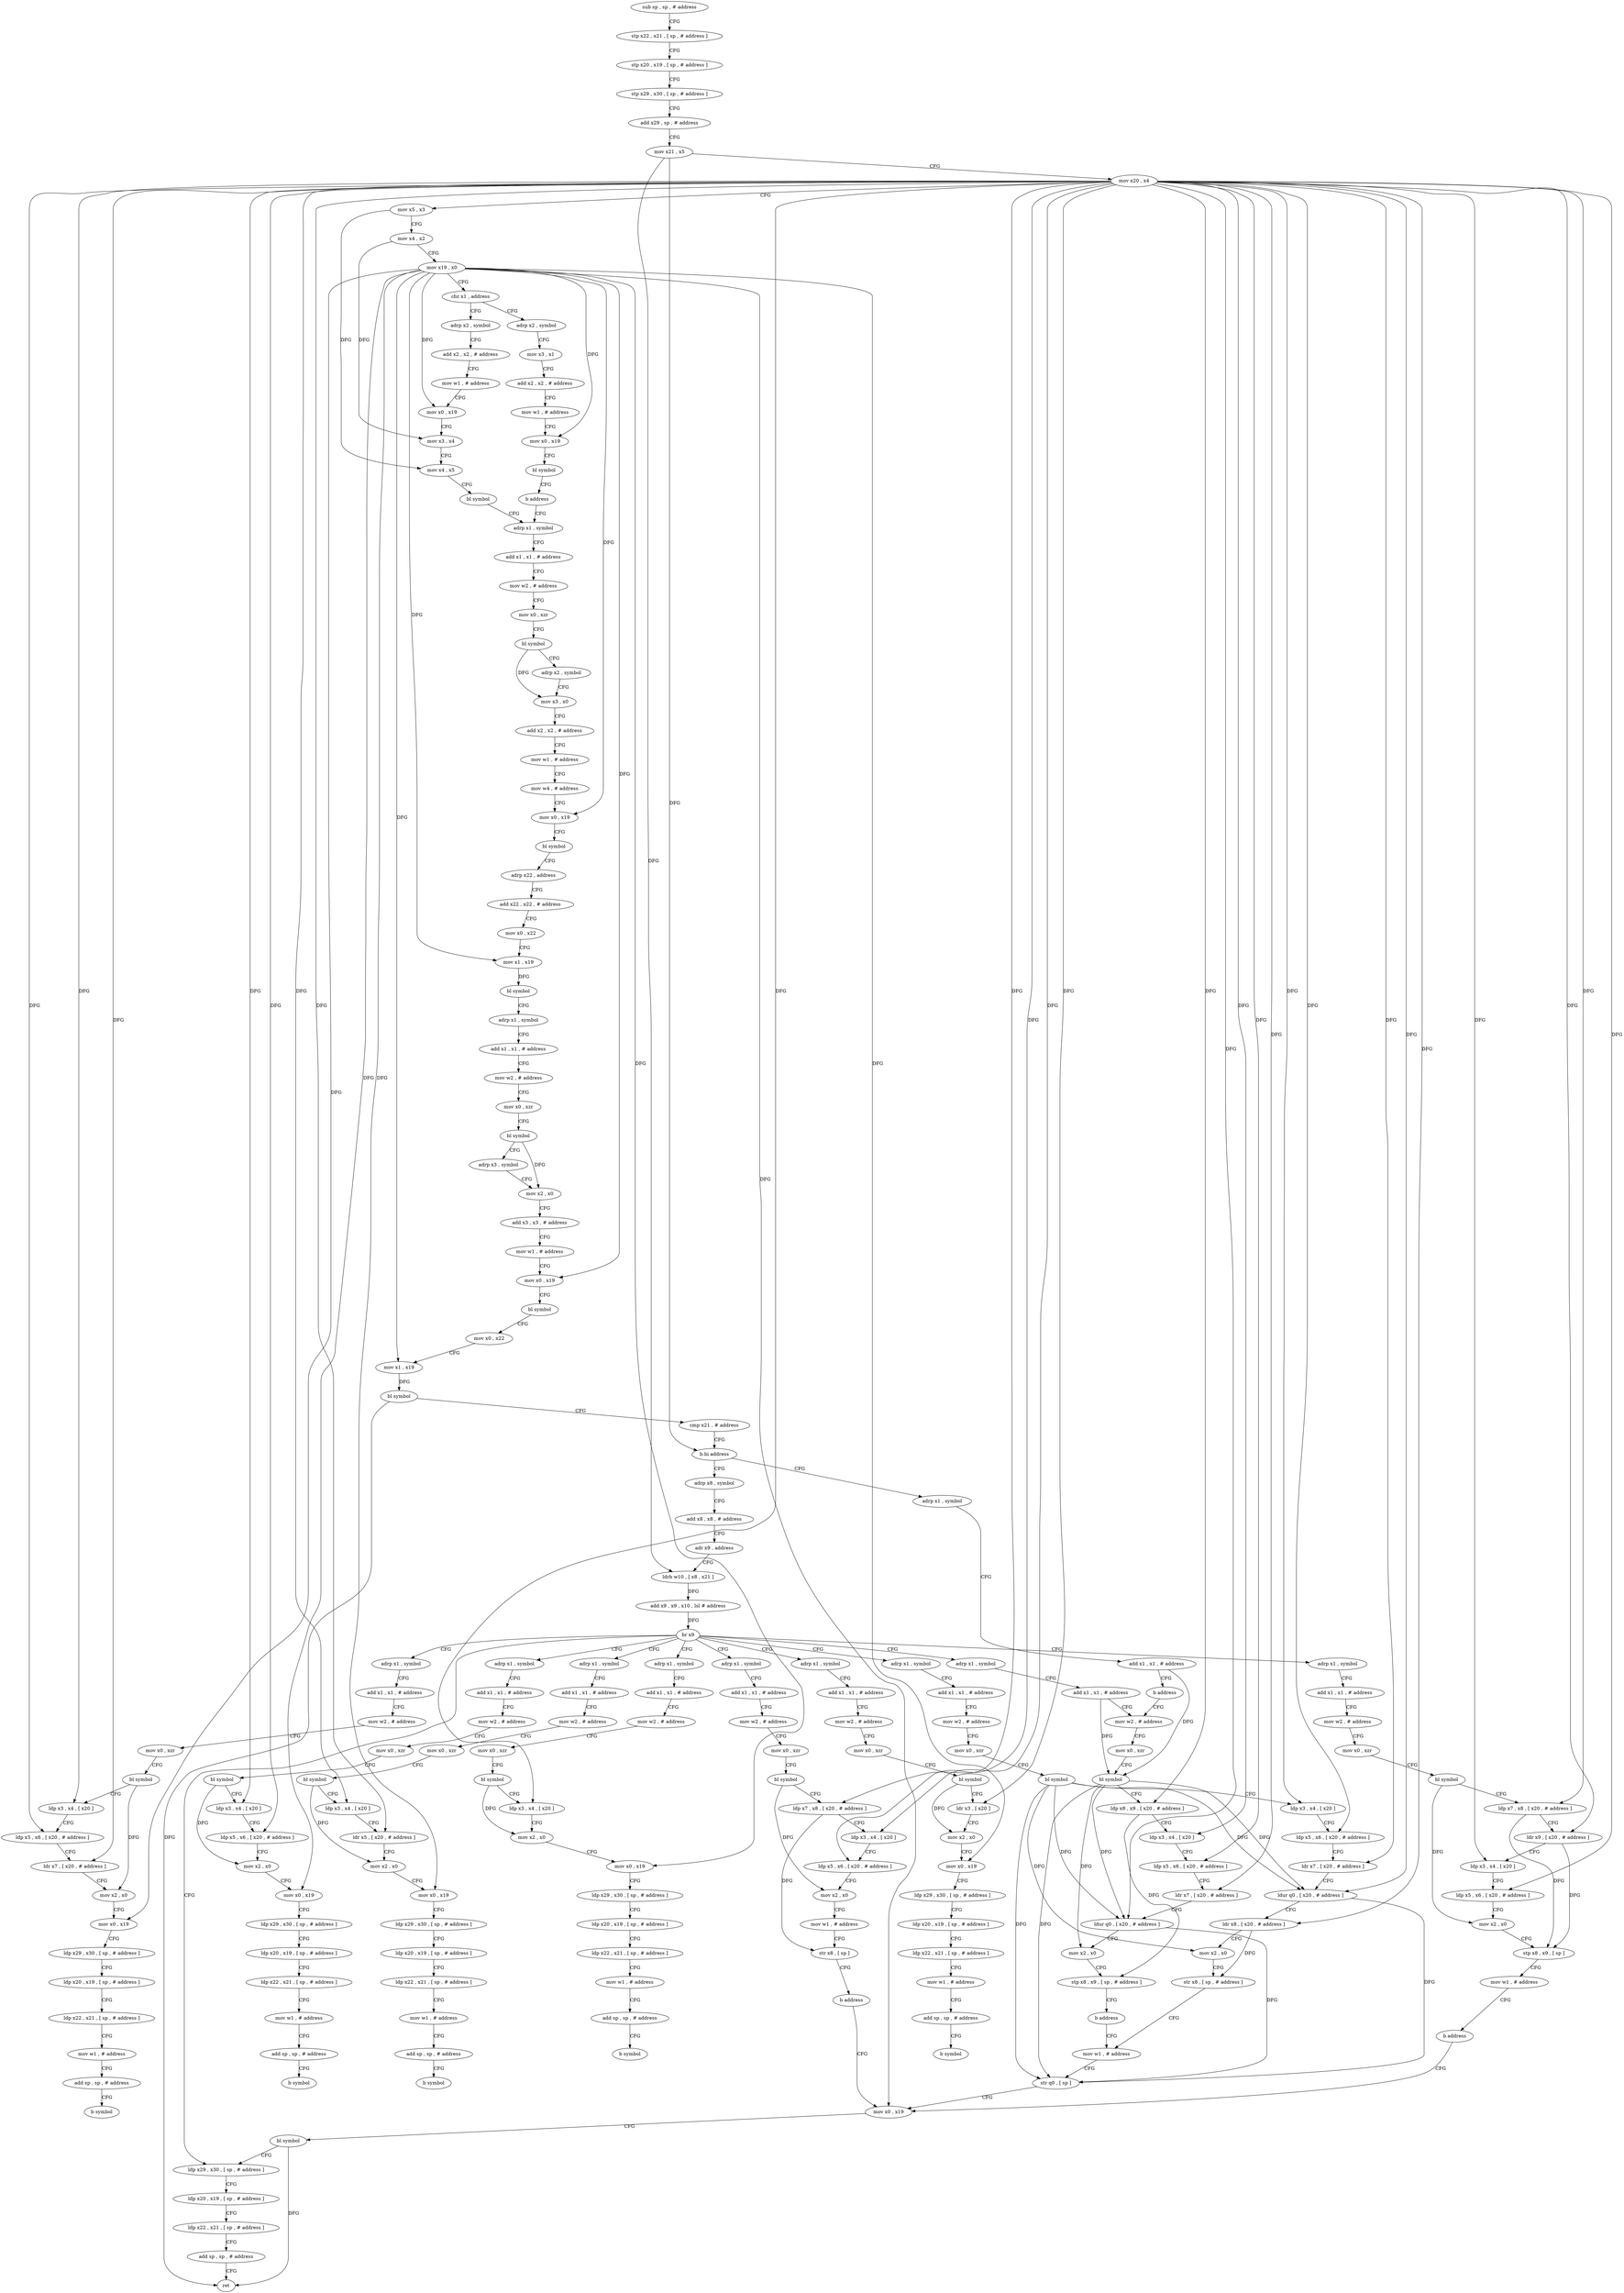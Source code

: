 digraph "func" {
"4213992" [label = "sub sp , sp , # address" ]
"4213996" [label = "stp x22 , x21 , [ sp , # address ]" ]
"4214000" [label = "stp x20 , x19 , [ sp , # address ]" ]
"4214004" [label = "stp x29 , x30 , [ sp , # address ]" ]
"4214008" [label = "add x29 , sp , # address" ]
"4214012" [label = "mov x21 , x5" ]
"4214016" [label = "mov x20 , x4" ]
"4214020" [label = "mov x5 , x3" ]
"4214024" [label = "mov x4 , x2" ]
"4214028" [label = "mov x19 , x0" ]
"4214032" [label = "cbz x1 , address" ]
"4214064" [label = "adrp x2 , symbol" ]
"4214036" [label = "adrp x2 , symbol" ]
"4214068" [label = "add x2 , x2 , # address" ]
"4214072" [label = "mov w1 , # address" ]
"4214076" [label = "mov x0 , x19" ]
"4214080" [label = "mov x3 , x4" ]
"4214084" [label = "mov x4 , x5" ]
"4214088" [label = "bl symbol" ]
"4214092" [label = "adrp x1 , symbol" ]
"4214040" [label = "mov x3 , x1" ]
"4214044" [label = "add x2 , x2 , # address" ]
"4214048" [label = "mov w1 , # address" ]
"4214052" [label = "mov x0 , x19" ]
"4214056" [label = "bl symbol" ]
"4214060" [label = "b address" ]
"4214304" [label = "adrp x1 , symbol" ]
"4214308" [label = "add x1 , x1 , # address" ]
"4214312" [label = "b address" ]
"4214664" [label = "mov w2 , # address" ]
"4214224" [label = "adrp x8 , symbol" ]
"4214228" [label = "add x8 , x8 , # address" ]
"4214232" [label = "adr x9 , address" ]
"4214236" [label = "ldrb w10 , [ x8 , x21 ]" ]
"4214240" [label = "add x9 , x9 , x10 , lsl # address" ]
"4214244" [label = "br x9" ]
"4214248" [label = "adrp x1 , symbol" ]
"4214316" [label = "adrp x1 , symbol" ]
"4214372" [label = "adrp x1 , symbol" ]
"4214432" [label = "adrp x1 , symbol" ]
"4214492" [label = "adrp x1 , symbol" ]
"4214556" [label = "adrp x1 , symbol" ]
"4214604" [label = "adrp x1 , symbol" ]
"4214656" [label = "adrp x1 , symbol" ]
"4214708" [label = "adrp x1 , symbol" ]
"4214772" [label = "ldp x29 , x30 , [ sp , # address ]" ]
"4214096" [label = "add x1 , x1 , # address" ]
"4214100" [label = "mov w2 , # address" ]
"4214104" [label = "mov x0 , xzr" ]
"4214108" [label = "bl symbol" ]
"4214112" [label = "adrp x2 , symbol" ]
"4214116" [label = "mov x3 , x0" ]
"4214120" [label = "add x2 , x2 , # address" ]
"4214124" [label = "mov w1 , # address" ]
"4214128" [label = "mov w4 , # address" ]
"4214132" [label = "mov x0 , x19" ]
"4214136" [label = "bl symbol" ]
"4214140" [label = "adrp x22 , address" ]
"4214144" [label = "add x22 , x22 , # address" ]
"4214148" [label = "mov x0 , x22" ]
"4214152" [label = "mov x1 , x19" ]
"4214156" [label = "bl symbol" ]
"4214160" [label = "adrp x1 , symbol" ]
"4214164" [label = "add x1 , x1 , # address" ]
"4214168" [label = "mov w2 , # address" ]
"4214172" [label = "mov x0 , xzr" ]
"4214176" [label = "bl symbol" ]
"4214180" [label = "adrp x3 , symbol" ]
"4214184" [label = "mov x2 , x0" ]
"4214188" [label = "add x3 , x3 , # address" ]
"4214192" [label = "mov w1 , # address" ]
"4214196" [label = "mov x0 , x19" ]
"4214200" [label = "bl symbol" ]
"4214204" [label = "mov x0 , x22" ]
"4214208" [label = "mov x1 , x19" ]
"4214212" [label = "bl symbol" ]
"4214216" [label = "cmp x21 , # address" ]
"4214220" [label = "b.hi address" ]
"4214668" [label = "mov x0 , xzr" ]
"4214672" [label = "bl symbol" ]
"4214676" [label = "ldp x8 , x9 , [ x20 , # address ]" ]
"4214680" [label = "ldp x3 , x4 , [ x20 ]" ]
"4214684" [label = "ldp x5 , x6 , [ x20 , # address ]" ]
"4214688" [label = "ldr x7 , [ x20 , # address ]" ]
"4214692" [label = "ldur q0 , [ x20 , # address ]" ]
"4214696" [label = "mov x2 , x0" ]
"4214700" [label = "stp x8 , x9 , [ sp , # address ]" ]
"4214704" [label = "b address" ]
"4214756" [label = "mov w1 , # address" ]
"4214252" [label = "add x1 , x1 , # address" ]
"4214256" [label = "mov w2 , # address" ]
"4214260" [label = "mov x0 , xzr" ]
"4214264" [label = "bl symbol" ]
"4214268" [label = "ldr x3 , [ x20 ]" ]
"4214272" [label = "mov x2 , x0" ]
"4214276" [label = "mov x0 , x19" ]
"4214280" [label = "ldp x29 , x30 , [ sp , # address ]" ]
"4214284" [label = "ldp x20 , x19 , [ sp , # address ]" ]
"4214288" [label = "ldp x22 , x21 , [ sp , # address ]" ]
"4214292" [label = "mov w1 , # address" ]
"4214296" [label = "add sp , sp , # address" ]
"4214300" [label = "b symbol" ]
"4214320" [label = "add x1 , x1 , # address" ]
"4214324" [label = "mov w2 , # address" ]
"4214328" [label = "mov x0 , xzr" ]
"4214332" [label = "bl symbol" ]
"4214336" [label = "ldp x3 , x4 , [ x20 ]" ]
"4214340" [label = "mov x2 , x0" ]
"4214344" [label = "mov x0 , x19" ]
"4214348" [label = "ldp x29 , x30 , [ sp , # address ]" ]
"4214352" [label = "ldp x20 , x19 , [ sp , # address ]" ]
"4214356" [label = "ldp x22 , x21 , [ sp , # address ]" ]
"4214360" [label = "mov w1 , # address" ]
"4214364" [label = "add sp , sp , # address" ]
"4214368" [label = "b symbol" ]
"4214376" [label = "add x1 , x1 , # address" ]
"4214380" [label = "mov w2 , # address" ]
"4214384" [label = "mov x0 , xzr" ]
"4214388" [label = "bl symbol" ]
"4214392" [label = "ldp x3 , x4 , [ x20 ]" ]
"4214396" [label = "ldr x5 , [ x20 , # address ]" ]
"4214400" [label = "mov x2 , x0" ]
"4214404" [label = "mov x0 , x19" ]
"4214408" [label = "ldp x29 , x30 , [ sp , # address ]" ]
"4214412" [label = "ldp x20 , x19 , [ sp , # address ]" ]
"4214416" [label = "ldp x22 , x21 , [ sp , # address ]" ]
"4214420" [label = "mov w1 , # address" ]
"4214424" [label = "add sp , sp , # address" ]
"4214428" [label = "b symbol" ]
"4214436" [label = "add x1 , x1 , # address" ]
"4214440" [label = "mov w2 , # address" ]
"4214444" [label = "mov x0 , xzr" ]
"4214448" [label = "bl symbol" ]
"4214452" [label = "ldp x3 , x4 , [ x20 ]" ]
"4214456" [label = "ldp x5 , x6 , [ x20 , # address ]" ]
"4214460" [label = "mov x2 , x0" ]
"4214464" [label = "mov x0 , x19" ]
"4214468" [label = "ldp x29 , x30 , [ sp , # address ]" ]
"4214472" [label = "ldp x20 , x19 , [ sp , # address ]" ]
"4214476" [label = "ldp x22 , x21 , [ sp , # address ]" ]
"4214480" [label = "mov w1 , # address" ]
"4214484" [label = "add sp , sp , # address" ]
"4214488" [label = "b symbol" ]
"4214496" [label = "add x1 , x1 , # address" ]
"4214500" [label = "mov w2 , # address" ]
"4214504" [label = "mov x0 , xzr" ]
"4214508" [label = "bl symbol" ]
"4214512" [label = "ldp x3 , x4 , [ x20 ]" ]
"4214516" [label = "ldp x5 , x6 , [ x20 , # address ]" ]
"4214520" [label = "ldr x7 , [ x20 , # address ]" ]
"4214524" [label = "mov x2 , x0" ]
"4214528" [label = "mov x0 , x19" ]
"4214532" [label = "ldp x29 , x30 , [ sp , # address ]" ]
"4214536" [label = "ldp x20 , x19 , [ sp , # address ]" ]
"4214540" [label = "ldp x22 , x21 , [ sp , # address ]" ]
"4214544" [label = "mov w1 , # address" ]
"4214548" [label = "add sp , sp , # address" ]
"4214552" [label = "b symbol" ]
"4214560" [label = "add x1 , x1 , # address" ]
"4214564" [label = "mov w2 , # address" ]
"4214568" [label = "mov x0 , xzr" ]
"4214572" [label = "bl symbol" ]
"4214576" [label = "ldp x7 , x8 , [ x20 , # address ]" ]
"4214580" [label = "ldp x3 , x4 , [ x20 ]" ]
"4214584" [label = "ldp x5 , x6 , [ x20 , # address ]" ]
"4214588" [label = "mov x2 , x0" ]
"4214592" [label = "mov w1 , # address" ]
"4214596" [label = "str x8 , [ sp ]" ]
"4214600" [label = "b address" ]
"4214764" [label = "mov x0 , x19" ]
"4214608" [label = "add x1 , x1 , # address" ]
"4214612" [label = "mov w2 , # address" ]
"4214616" [label = "mov x0 , xzr" ]
"4214620" [label = "bl symbol" ]
"4214624" [label = "ldp x7 , x8 , [ x20 , # address ]" ]
"4214628" [label = "ldr x9 , [ x20 , # address ]" ]
"4214632" [label = "ldp x3 , x4 , [ x20 ]" ]
"4214636" [label = "ldp x5 , x6 , [ x20 , # address ]" ]
"4214640" [label = "mov x2 , x0" ]
"4214644" [label = "stp x8 , x9 , [ sp ]" ]
"4214648" [label = "mov w1 , # address" ]
"4214652" [label = "b address" ]
"4214660" [label = "add x1 , x1 , # address" ]
"4214712" [label = "add x1 , x1 , # address" ]
"4214716" [label = "mov w2 , # address" ]
"4214720" [label = "mov x0 , xzr" ]
"4214724" [label = "bl symbol" ]
"4214728" [label = "ldp x3 , x4 , [ x20 ]" ]
"4214732" [label = "ldp x5 , x6 , [ x20 , # address ]" ]
"4214736" [label = "ldr x7 , [ x20 , # address ]" ]
"4214740" [label = "ldur q0 , [ x20 , # address ]" ]
"4214744" [label = "ldr x8 , [ x20 , # address ]" ]
"4214748" [label = "mov x2 , x0" ]
"4214752" [label = "str x8 , [ sp , # address ]" ]
"4214776" [label = "ldp x20 , x19 , [ sp , # address ]" ]
"4214780" [label = "ldp x22 , x21 , [ sp , # address ]" ]
"4214784" [label = "add sp , sp , # address" ]
"4214788" [label = "ret" ]
"4214760" [label = "str q0 , [ sp ]" ]
"4214768" [label = "bl symbol" ]
"4213992" -> "4213996" [ label = "CFG" ]
"4213996" -> "4214000" [ label = "CFG" ]
"4214000" -> "4214004" [ label = "CFG" ]
"4214004" -> "4214008" [ label = "CFG" ]
"4214008" -> "4214012" [ label = "CFG" ]
"4214012" -> "4214016" [ label = "CFG" ]
"4214012" -> "4214220" [ label = "DFG" ]
"4214012" -> "4214236" [ label = "DFG" ]
"4214016" -> "4214020" [ label = "CFG" ]
"4214016" -> "4214676" [ label = "DFG" ]
"4214016" -> "4214680" [ label = "DFG" ]
"4214016" -> "4214684" [ label = "DFG" ]
"4214016" -> "4214688" [ label = "DFG" ]
"4214016" -> "4214692" [ label = "DFG" ]
"4214016" -> "4214268" [ label = "DFG" ]
"4214016" -> "4214336" [ label = "DFG" ]
"4214016" -> "4214392" [ label = "DFG" ]
"4214016" -> "4214396" [ label = "DFG" ]
"4214016" -> "4214452" [ label = "DFG" ]
"4214016" -> "4214456" [ label = "DFG" ]
"4214016" -> "4214512" [ label = "DFG" ]
"4214016" -> "4214516" [ label = "DFG" ]
"4214016" -> "4214520" [ label = "DFG" ]
"4214016" -> "4214576" [ label = "DFG" ]
"4214016" -> "4214580" [ label = "DFG" ]
"4214016" -> "4214584" [ label = "DFG" ]
"4214016" -> "4214624" [ label = "DFG" ]
"4214016" -> "4214628" [ label = "DFG" ]
"4214016" -> "4214632" [ label = "DFG" ]
"4214016" -> "4214636" [ label = "DFG" ]
"4214016" -> "4214728" [ label = "DFG" ]
"4214016" -> "4214732" [ label = "DFG" ]
"4214016" -> "4214736" [ label = "DFG" ]
"4214016" -> "4214740" [ label = "DFG" ]
"4214016" -> "4214744" [ label = "DFG" ]
"4214020" -> "4214024" [ label = "CFG" ]
"4214020" -> "4214084" [ label = "DFG" ]
"4214024" -> "4214028" [ label = "CFG" ]
"4214024" -> "4214080" [ label = "DFG" ]
"4214028" -> "4214032" [ label = "CFG" ]
"4214028" -> "4214076" [ label = "DFG" ]
"4214028" -> "4214052" [ label = "DFG" ]
"4214028" -> "4214132" [ label = "DFG" ]
"4214028" -> "4214152" [ label = "DFG" ]
"4214028" -> "4214196" [ label = "DFG" ]
"4214028" -> "4214208" [ label = "DFG" ]
"4214028" -> "4214276" [ label = "DFG" ]
"4214028" -> "4214344" [ label = "DFG" ]
"4214028" -> "4214404" [ label = "DFG" ]
"4214028" -> "4214464" [ label = "DFG" ]
"4214028" -> "4214528" [ label = "DFG" ]
"4214028" -> "4214764" [ label = "DFG" ]
"4214032" -> "4214064" [ label = "CFG" ]
"4214032" -> "4214036" [ label = "CFG" ]
"4214064" -> "4214068" [ label = "CFG" ]
"4214036" -> "4214040" [ label = "CFG" ]
"4214068" -> "4214072" [ label = "CFG" ]
"4214072" -> "4214076" [ label = "CFG" ]
"4214076" -> "4214080" [ label = "CFG" ]
"4214080" -> "4214084" [ label = "CFG" ]
"4214084" -> "4214088" [ label = "CFG" ]
"4214088" -> "4214092" [ label = "CFG" ]
"4214092" -> "4214096" [ label = "CFG" ]
"4214040" -> "4214044" [ label = "CFG" ]
"4214044" -> "4214048" [ label = "CFG" ]
"4214048" -> "4214052" [ label = "CFG" ]
"4214052" -> "4214056" [ label = "CFG" ]
"4214056" -> "4214060" [ label = "CFG" ]
"4214060" -> "4214092" [ label = "CFG" ]
"4214304" -> "4214308" [ label = "CFG" ]
"4214308" -> "4214312" [ label = "CFG" ]
"4214308" -> "4214672" [ label = "DFG" ]
"4214312" -> "4214664" [ label = "CFG" ]
"4214664" -> "4214668" [ label = "CFG" ]
"4214224" -> "4214228" [ label = "CFG" ]
"4214228" -> "4214232" [ label = "CFG" ]
"4214232" -> "4214236" [ label = "CFG" ]
"4214236" -> "4214240" [ label = "DFG" ]
"4214240" -> "4214244" [ label = "DFG" ]
"4214244" -> "4214248" [ label = "CFG" ]
"4214244" -> "4214316" [ label = "CFG" ]
"4214244" -> "4214372" [ label = "CFG" ]
"4214244" -> "4214432" [ label = "CFG" ]
"4214244" -> "4214492" [ label = "CFG" ]
"4214244" -> "4214556" [ label = "CFG" ]
"4214244" -> "4214604" [ label = "CFG" ]
"4214244" -> "4214656" [ label = "CFG" ]
"4214244" -> "4214708" [ label = "CFG" ]
"4214244" -> "4214772" [ label = "CFG" ]
"4214248" -> "4214252" [ label = "CFG" ]
"4214316" -> "4214320" [ label = "CFG" ]
"4214372" -> "4214376" [ label = "CFG" ]
"4214432" -> "4214436" [ label = "CFG" ]
"4214492" -> "4214496" [ label = "CFG" ]
"4214556" -> "4214560" [ label = "CFG" ]
"4214604" -> "4214608" [ label = "CFG" ]
"4214656" -> "4214660" [ label = "CFG" ]
"4214708" -> "4214712" [ label = "CFG" ]
"4214772" -> "4214776" [ label = "CFG" ]
"4214096" -> "4214100" [ label = "CFG" ]
"4214100" -> "4214104" [ label = "CFG" ]
"4214104" -> "4214108" [ label = "CFG" ]
"4214108" -> "4214112" [ label = "CFG" ]
"4214108" -> "4214116" [ label = "DFG" ]
"4214112" -> "4214116" [ label = "CFG" ]
"4214116" -> "4214120" [ label = "CFG" ]
"4214120" -> "4214124" [ label = "CFG" ]
"4214124" -> "4214128" [ label = "CFG" ]
"4214128" -> "4214132" [ label = "CFG" ]
"4214132" -> "4214136" [ label = "CFG" ]
"4214136" -> "4214140" [ label = "CFG" ]
"4214140" -> "4214144" [ label = "CFG" ]
"4214144" -> "4214148" [ label = "CFG" ]
"4214148" -> "4214152" [ label = "CFG" ]
"4214152" -> "4214156" [ label = "DFG" ]
"4214156" -> "4214160" [ label = "CFG" ]
"4214160" -> "4214164" [ label = "CFG" ]
"4214164" -> "4214168" [ label = "CFG" ]
"4214168" -> "4214172" [ label = "CFG" ]
"4214172" -> "4214176" [ label = "CFG" ]
"4214176" -> "4214180" [ label = "CFG" ]
"4214176" -> "4214184" [ label = "DFG" ]
"4214180" -> "4214184" [ label = "CFG" ]
"4214184" -> "4214188" [ label = "CFG" ]
"4214188" -> "4214192" [ label = "CFG" ]
"4214192" -> "4214196" [ label = "CFG" ]
"4214196" -> "4214200" [ label = "CFG" ]
"4214200" -> "4214204" [ label = "CFG" ]
"4214204" -> "4214208" [ label = "CFG" ]
"4214208" -> "4214212" [ label = "DFG" ]
"4214212" -> "4214216" [ label = "CFG" ]
"4214212" -> "4214788" [ label = "DFG" ]
"4214216" -> "4214220" [ label = "CFG" ]
"4214220" -> "4214304" [ label = "CFG" ]
"4214220" -> "4214224" [ label = "CFG" ]
"4214668" -> "4214672" [ label = "CFG" ]
"4214672" -> "4214676" [ label = "CFG" ]
"4214672" -> "4214696" [ label = "DFG" ]
"4214672" -> "4214692" [ label = "DFG" ]
"4214672" -> "4214740" [ label = "DFG" ]
"4214672" -> "4214760" [ label = "DFG" ]
"4214676" -> "4214680" [ label = "CFG" ]
"4214676" -> "4214700" [ label = "DFG" ]
"4214680" -> "4214684" [ label = "CFG" ]
"4214684" -> "4214688" [ label = "CFG" ]
"4214688" -> "4214692" [ label = "CFG" ]
"4214692" -> "4214696" [ label = "CFG" ]
"4214692" -> "4214760" [ label = "DFG" ]
"4214696" -> "4214700" [ label = "CFG" ]
"4214700" -> "4214704" [ label = "CFG" ]
"4214704" -> "4214756" [ label = "CFG" ]
"4214756" -> "4214760" [ label = "CFG" ]
"4214252" -> "4214256" [ label = "CFG" ]
"4214256" -> "4214260" [ label = "CFG" ]
"4214260" -> "4214264" [ label = "CFG" ]
"4214264" -> "4214268" [ label = "CFG" ]
"4214264" -> "4214272" [ label = "DFG" ]
"4214268" -> "4214272" [ label = "CFG" ]
"4214272" -> "4214276" [ label = "CFG" ]
"4214276" -> "4214280" [ label = "CFG" ]
"4214280" -> "4214284" [ label = "CFG" ]
"4214284" -> "4214288" [ label = "CFG" ]
"4214288" -> "4214292" [ label = "CFG" ]
"4214292" -> "4214296" [ label = "CFG" ]
"4214296" -> "4214300" [ label = "CFG" ]
"4214320" -> "4214324" [ label = "CFG" ]
"4214324" -> "4214328" [ label = "CFG" ]
"4214328" -> "4214332" [ label = "CFG" ]
"4214332" -> "4214336" [ label = "CFG" ]
"4214332" -> "4214340" [ label = "DFG" ]
"4214336" -> "4214340" [ label = "CFG" ]
"4214340" -> "4214344" [ label = "CFG" ]
"4214344" -> "4214348" [ label = "CFG" ]
"4214348" -> "4214352" [ label = "CFG" ]
"4214352" -> "4214356" [ label = "CFG" ]
"4214356" -> "4214360" [ label = "CFG" ]
"4214360" -> "4214364" [ label = "CFG" ]
"4214364" -> "4214368" [ label = "CFG" ]
"4214376" -> "4214380" [ label = "CFG" ]
"4214380" -> "4214384" [ label = "CFG" ]
"4214384" -> "4214388" [ label = "CFG" ]
"4214388" -> "4214392" [ label = "CFG" ]
"4214388" -> "4214400" [ label = "DFG" ]
"4214392" -> "4214396" [ label = "CFG" ]
"4214396" -> "4214400" [ label = "CFG" ]
"4214400" -> "4214404" [ label = "CFG" ]
"4214404" -> "4214408" [ label = "CFG" ]
"4214408" -> "4214412" [ label = "CFG" ]
"4214412" -> "4214416" [ label = "CFG" ]
"4214416" -> "4214420" [ label = "CFG" ]
"4214420" -> "4214424" [ label = "CFG" ]
"4214424" -> "4214428" [ label = "CFG" ]
"4214436" -> "4214440" [ label = "CFG" ]
"4214440" -> "4214444" [ label = "CFG" ]
"4214444" -> "4214448" [ label = "CFG" ]
"4214448" -> "4214452" [ label = "CFG" ]
"4214448" -> "4214460" [ label = "DFG" ]
"4214452" -> "4214456" [ label = "CFG" ]
"4214456" -> "4214460" [ label = "CFG" ]
"4214460" -> "4214464" [ label = "CFG" ]
"4214464" -> "4214468" [ label = "CFG" ]
"4214468" -> "4214472" [ label = "CFG" ]
"4214472" -> "4214476" [ label = "CFG" ]
"4214476" -> "4214480" [ label = "CFG" ]
"4214480" -> "4214484" [ label = "CFG" ]
"4214484" -> "4214488" [ label = "CFG" ]
"4214496" -> "4214500" [ label = "CFG" ]
"4214500" -> "4214504" [ label = "CFG" ]
"4214504" -> "4214508" [ label = "CFG" ]
"4214508" -> "4214512" [ label = "CFG" ]
"4214508" -> "4214524" [ label = "DFG" ]
"4214512" -> "4214516" [ label = "CFG" ]
"4214516" -> "4214520" [ label = "CFG" ]
"4214520" -> "4214524" [ label = "CFG" ]
"4214524" -> "4214528" [ label = "CFG" ]
"4214528" -> "4214532" [ label = "CFG" ]
"4214532" -> "4214536" [ label = "CFG" ]
"4214536" -> "4214540" [ label = "CFG" ]
"4214540" -> "4214544" [ label = "CFG" ]
"4214544" -> "4214548" [ label = "CFG" ]
"4214548" -> "4214552" [ label = "CFG" ]
"4214560" -> "4214564" [ label = "CFG" ]
"4214564" -> "4214568" [ label = "CFG" ]
"4214568" -> "4214572" [ label = "CFG" ]
"4214572" -> "4214576" [ label = "CFG" ]
"4214572" -> "4214588" [ label = "DFG" ]
"4214576" -> "4214580" [ label = "CFG" ]
"4214576" -> "4214596" [ label = "DFG" ]
"4214580" -> "4214584" [ label = "CFG" ]
"4214584" -> "4214588" [ label = "CFG" ]
"4214588" -> "4214592" [ label = "CFG" ]
"4214592" -> "4214596" [ label = "CFG" ]
"4214596" -> "4214600" [ label = "CFG" ]
"4214600" -> "4214764" [ label = "CFG" ]
"4214764" -> "4214768" [ label = "CFG" ]
"4214608" -> "4214612" [ label = "CFG" ]
"4214612" -> "4214616" [ label = "CFG" ]
"4214616" -> "4214620" [ label = "CFG" ]
"4214620" -> "4214624" [ label = "CFG" ]
"4214620" -> "4214640" [ label = "DFG" ]
"4214624" -> "4214628" [ label = "CFG" ]
"4214624" -> "4214644" [ label = "DFG" ]
"4214628" -> "4214632" [ label = "CFG" ]
"4214628" -> "4214644" [ label = "DFG" ]
"4214632" -> "4214636" [ label = "CFG" ]
"4214636" -> "4214640" [ label = "CFG" ]
"4214640" -> "4214644" [ label = "CFG" ]
"4214644" -> "4214648" [ label = "CFG" ]
"4214648" -> "4214652" [ label = "CFG" ]
"4214652" -> "4214764" [ label = "CFG" ]
"4214660" -> "4214664" [ label = "CFG" ]
"4214660" -> "4214672" [ label = "DFG" ]
"4214712" -> "4214716" [ label = "CFG" ]
"4214716" -> "4214720" [ label = "CFG" ]
"4214720" -> "4214724" [ label = "CFG" ]
"4214724" -> "4214728" [ label = "CFG" ]
"4214724" -> "4214748" [ label = "DFG" ]
"4214724" -> "4214692" [ label = "DFG" ]
"4214724" -> "4214740" [ label = "DFG" ]
"4214724" -> "4214760" [ label = "DFG" ]
"4214728" -> "4214732" [ label = "CFG" ]
"4214732" -> "4214736" [ label = "CFG" ]
"4214736" -> "4214740" [ label = "CFG" ]
"4214740" -> "4214744" [ label = "CFG" ]
"4214740" -> "4214760" [ label = "DFG" ]
"4214744" -> "4214748" [ label = "CFG" ]
"4214744" -> "4214752" [ label = "DFG" ]
"4214748" -> "4214752" [ label = "CFG" ]
"4214752" -> "4214756" [ label = "CFG" ]
"4214776" -> "4214780" [ label = "CFG" ]
"4214780" -> "4214784" [ label = "CFG" ]
"4214784" -> "4214788" [ label = "CFG" ]
"4214760" -> "4214764" [ label = "CFG" ]
"4214768" -> "4214772" [ label = "CFG" ]
"4214768" -> "4214788" [ label = "DFG" ]
}
